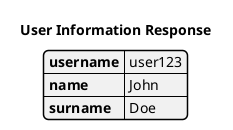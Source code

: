 @startjson User Response
title User Information Response
{
  "username": "user123",
  "name": "John",
  "surname": "Doe"
}
@endjson
